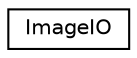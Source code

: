 digraph "Graphical Class Hierarchy"
{
 // INTERACTIVE_SVG=YES
  edge [fontname="Helvetica",fontsize="10",labelfontname="Helvetica",labelfontsize="10"];
  node [fontname="Helvetica",fontsize="10",shape=record];
  rankdir="LR";
  Node1 [label="ImageIO",height=0.2,width=0.4,color="black", fillcolor="white", style="filled",URL="$d9/dde/class_image_i_o.html",tooltip="A class containing helper functions for reading and writing image data to/from files. "];
}
